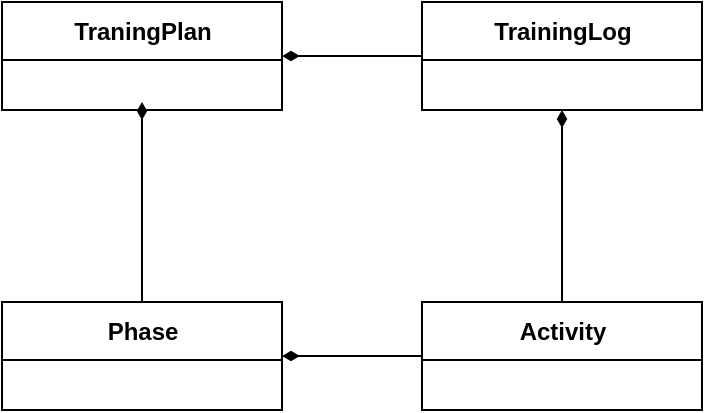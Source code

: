 <mxfile>
    <diagram id="U4U4zaa-f5ULpjXA_lGL" name="Page-1">
        <mxGraphModel dx="673" dy="538" grid="1" gridSize="10" guides="1" tooltips="1" connect="1" arrows="1" fold="1" page="1" pageScale="1" pageWidth="827" pageHeight="1169" math="0" shadow="0">
            <root>
                <mxCell id="0"/>
                <mxCell id="1" parent="0"/>
                <mxCell id="2" value="TraningPlan" style="swimlane;fontStyle=1;align=center;verticalAlign=middle;childLayout=stackLayout;horizontal=1;startSize=29;horizontalStack=0;resizeParent=1;resizeParentMax=0;resizeLast=0;collapsible=0;marginBottom=0;html=1;" vertex="1" parent="1">
                    <mxGeometry x="40" y="80" width="140" height="54" as="geometry"/>
                </mxCell>
                <mxCell id="5" value="TrainingLog" style="swimlane;fontStyle=1;align=center;verticalAlign=middle;childLayout=stackLayout;horizontal=1;startSize=29;horizontalStack=0;resizeParent=1;resizeParentMax=0;resizeLast=0;collapsible=0;marginBottom=0;html=1;" vertex="1" parent="1">
                    <mxGeometry x="250" y="80" width="140" height="54" as="geometry"/>
                </mxCell>
                <mxCell id="9" style="edgeStyle=none;html=1;endArrow=diamondThin;endFill=1;" edge="1" parent="1" source="7">
                    <mxGeometry relative="1" as="geometry">
                        <mxPoint x="320" y="134" as="targetPoint"/>
                    </mxGeometry>
                </mxCell>
                <mxCell id="7" value="Activity" style="swimlane;fontStyle=1;align=center;verticalAlign=middle;childLayout=stackLayout;horizontal=1;startSize=29;horizontalStack=0;resizeParent=1;resizeParentMax=0;resizeLast=0;collapsible=0;marginBottom=0;html=1;" vertex="1" parent="1">
                    <mxGeometry x="250" y="230" width="140" height="54" as="geometry"/>
                </mxCell>
                <mxCell id="10" value="Phase" style="swimlane;fontStyle=1;align=center;verticalAlign=middle;childLayout=stackLayout;horizontal=1;startSize=29;horizontalStack=0;resizeParent=1;resizeParentMax=0;resizeLast=0;collapsible=0;marginBottom=0;html=1;" vertex="1" parent="1">
                    <mxGeometry x="40" y="230" width="140" height="54" as="geometry"/>
                </mxCell>
                <mxCell id="12" style="edgeStyle=none;html=1;endArrow=diamondThin;endFill=1;exitX=0.5;exitY=0;exitDx=0;exitDy=0;" edge="1" parent="1" source="10">
                    <mxGeometry relative="1" as="geometry">
                        <mxPoint x="110" y="130" as="targetPoint"/>
                        <mxPoint x="330" y="230" as="sourcePoint"/>
                    </mxGeometry>
                </mxCell>
                <mxCell id="13" style="edgeStyle=none;html=1;endArrow=diamondThin;endFill=1;exitX=0;exitY=0.5;exitDx=0;exitDy=0;entryX=1;entryY=0.5;entryDx=0;entryDy=0;" edge="1" parent="1" source="7" target="10">
                    <mxGeometry relative="1" as="geometry">
                        <mxPoint x="118.32" y="143.5" as="targetPoint"/>
                        <mxPoint x="120" y="240" as="sourcePoint"/>
                    </mxGeometry>
                </mxCell>
                <mxCell id="14" style="edgeStyle=none;html=1;endArrow=diamondThin;endFill=1;entryX=1;entryY=0.5;entryDx=0;entryDy=0;exitX=0;exitY=0.5;exitDx=0;exitDy=0;" edge="1" parent="1" source="5" target="2">
                    <mxGeometry relative="1" as="geometry">
                        <mxPoint x="330" y="144" as="targetPoint"/>
                        <mxPoint x="330" y="240" as="sourcePoint"/>
                    </mxGeometry>
                </mxCell>
            </root>
        </mxGraphModel>
    </diagram>
</mxfile>